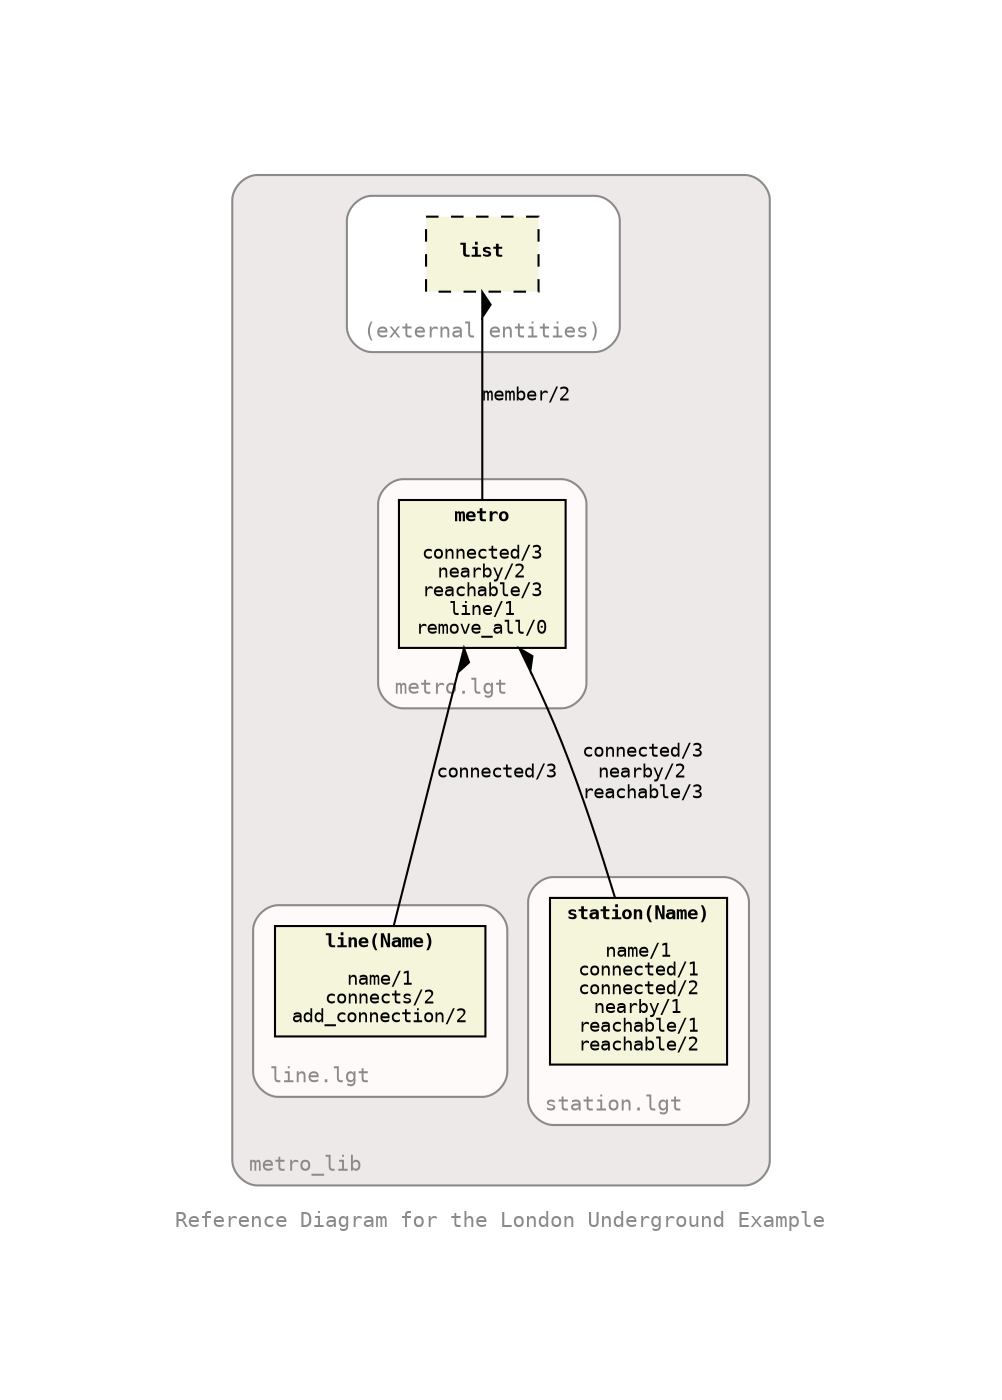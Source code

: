 digraph metro_lib {
rankdir="BT"
ranksep="1.25"
compound="true"
splines="true"
pack="true"
clusterrank="local"
labeljust="l"
margin="1.0"
fontname="Courier"
fontsize="10"
fontcolor="snow4"
pencolor="snow4"
node [shape="ellipse",style="filled",fillcolor="white",fontname="Courier",fontsize="9"]
edge [fontname="Courier",fontsize="9"]
label="Reference Diagram for the London Underground Example\l"

subgraph "cluster_library_metro_lib" {
tooltip="/Users/sergioc/Documents/workspaces/heal/jpc_examples/src/main/resources/org/jpc/examples/metro/"
bgcolor="snow2"
style="rounded"
margin="10"
label="metro_lib"
subgraph "cluster_file_/Users/sergioc/Documents/workspaces/heal/jpc_examples/src/main/resources/org/jpc/examples/metro/generate_docs.lgt" {
tooltip="/Users/sergioc/Documents/workspaces/heal/jpc_examples/src/main/resources/org/jpc/examples/metro/generate_docs.lgt"
bgcolor="snow"
style="rounded"
margin="10"
label="generate_docs.lgt"
}

subgraph "cluster_file_/Users/sergioc/Documents/workspaces/heal/jpc_examples/src/main/resources/org/jpc/examples/metro/metro.lgt" {
tooltip="/Users/sergioc/Documents/workspaces/heal/jpc_examples/src/main/resources/org/jpc/examples/metro/metro.lgt"
bgcolor="snow"
style="rounded"
margin="10"
label="metro.lgt"
"metro" [shape="box",tooltip="prototype",style="filled",fillcolor="beige",label=<<B>metro</B><BR/> <BR/><![CDATA[connected/3]]><BR/><![CDATA[nearby/2]]><BR/><![CDATA[reachable/3]]><BR/><![CDATA[line/1]]><BR/><![CDATA[remove_all/0]]><BR/>>]
}

subgraph "cluster_file_/Users/sergioc/Documents/workspaces/heal/jpc_examples/src/main/resources/org/jpc/examples/metro/station.lgt" {
tooltip="/Users/sergioc/Documents/workspaces/heal/jpc_examples/src/main/resources/org/jpc/examples/metro/station.lgt"
bgcolor="snow"
style="rounded"
margin="10"
label="station.lgt"
"station(Name)" [shape="box",tooltip="prototype",style="filled",fillcolor="beige",label=<<B>station(Name)</B><BR/> <BR/><![CDATA[name/1]]><BR/><![CDATA[connected/1]]><BR/><![CDATA[connected/2]]><BR/><![CDATA[nearby/1]]><BR/><![CDATA[reachable/1]]><BR/><![CDATA[reachable/2]]><BR/>>]
}

subgraph "cluster_file_/Users/sergioc/Documents/workspaces/heal/jpc_examples/src/main/resources/org/jpc/examples/metro/line.lgt" {
tooltip="/Users/sergioc/Documents/workspaces/heal/jpc_examples/src/main/resources/org/jpc/examples/metro/line.lgt"
bgcolor="snow"
style="rounded"
margin="10"
label="line.lgt"
"line(Name)" [shape="box",tooltip="prototype",style="filled",fillcolor="beige",label=<<B>line(Name)</B><BR/> <BR/><![CDATA[name/1]]><BR/><![CDATA[connects/2]]><BR/><![CDATA[add_connection/2]]><BR/>>]
}

subgraph "cluster_file_/Users/sergioc/Documents/workspaces/heal/jpc_examples/src/main/resources/org/jpc/examples/metro/generate_diagrams.lgt" {
tooltip="/Users/sergioc/Documents/workspaces/heal/jpc_examples/src/main/resources/org/jpc/examples/metro/generate_diagrams.lgt"
bgcolor="snow"
style="rounded"
margin="10"
label="generate_diagrams.lgt"
}

subgraph "cluster_file_/Users/sergioc/Documents/workspaces/heal/jpc_examples/src/main/resources/org/jpc/examples/metro/load_all.lgt" {
tooltip="/Users/sergioc/Documents/workspaces/heal/jpc_examples/src/main/resources/org/jpc/examples/metro/load_all.lgt"
bgcolor="snow"
style="rounded"
margin="10"
label="load_all.lgt"
}

subgraph "cluster_other" {
tooltip="(external entities)"
bgcolor="white"
style="rounded"
margin="10"
label="(external entities)"
"list" [shape="box",tooltip="prototype",style="filled,dashed",fillcolor="beige",label=<<B>list</B>>]
}

"metro" -> "list" [arrowhead="rdiamond",tooltip="calls",label=<<![CDATA[member/2]]><BR/>>]
"station(Name)" -> "metro" [arrowhead="rdiamond",tooltip="calls",label=<<![CDATA[connected/3]]><BR/><![CDATA[nearby/2]]><BR/><![CDATA[reachable/3]]><BR/>>]
"line(Name)" -> "metro" [arrowhead="rdiamond",tooltip="calls",label=<<![CDATA[connected/3]]><BR/>>]
}

}
